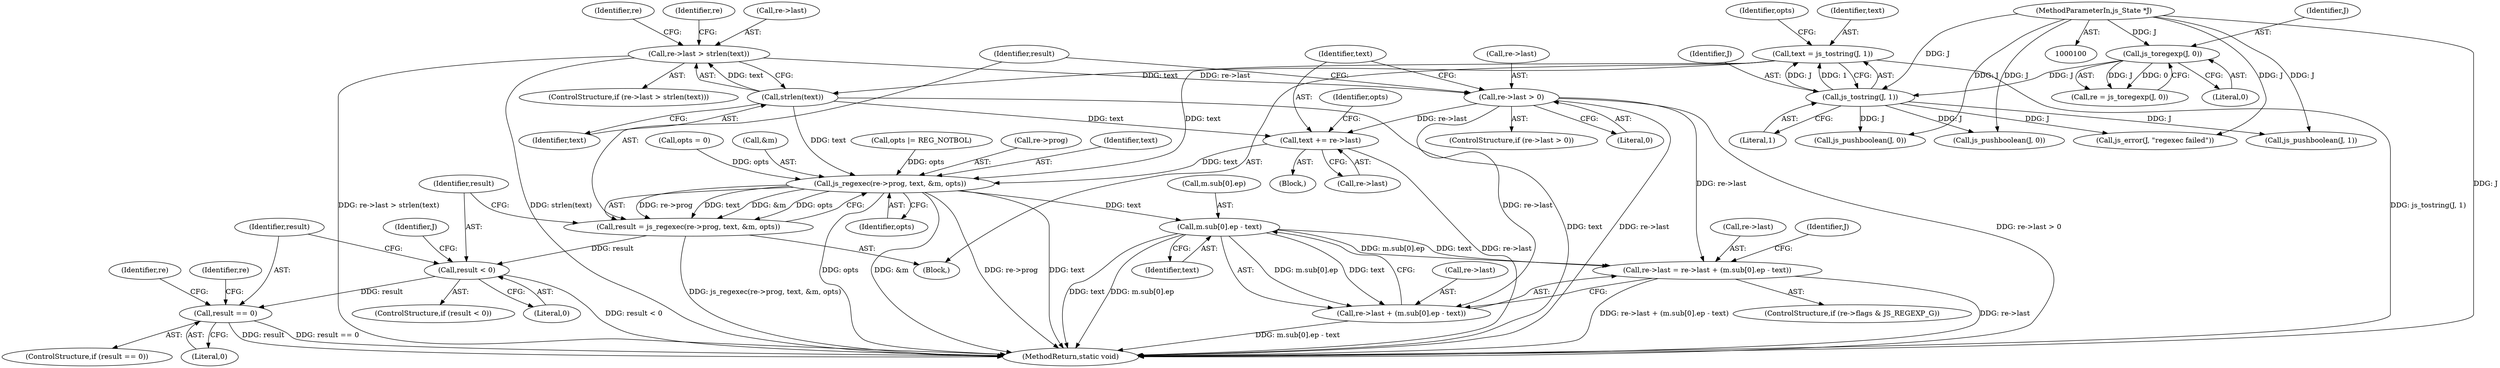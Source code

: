 digraph "0_mujs_00d4606c3baf813b7b1c176823b2729bf51002a2@API" {
"1000129" [label="(Call,re->last > strlen(text))"];
"1000133" [label="(Call,strlen(text))"];
"1000113" [label="(Call,text = js_tostring(J, 1))"];
"1000115" [label="(Call,js_tostring(J, 1))"];
"1000110" [label="(Call,js_toregexp(J, 0))"];
"1000101" [label="(MethodParameterIn,js_State *J)"];
"1000146" [label="(Call,re->last > 0)"];
"1000152" [label="(Call,text += re->last)"];
"1000162" [label="(Call,js_regexec(re->prog, text, &m, opts))"];
"1000160" [label="(Call,result = js_regexec(re->prog, text, &m, opts))"];
"1000171" [label="(Call,result < 0)"];
"1000178" [label="(Call,result == 0)"];
"1000196" [label="(Call,m.sub[0].ep - text)"];
"1000188" [label="(Call,re->last = re->last + (m.sub[0].ep - text))"];
"1000192" [label="(Call,re->last + (m.sub[0].ep - text))"];
"1000130" [label="(Call,re->last)"];
"1000113" [label="(Call,text = js_tostring(J, 1))"];
"1000146" [label="(Call,re->last > 0)"];
"1000145" [label="(ControlStructure,if (re->last > 0))"];
"1000192" [label="(Call,re->last + (m.sub[0].ep - text))"];
"1000172" [label="(Identifier,result)"];
"1000185" [label="(Identifier,re)"];
"1000193" [label="(Call,re->last)"];
"1000115" [label="(Call,js_tostring(J, 1))"];
"1000119" [label="(Identifier,opts)"];
"1000212" [label="(Identifier,re)"];
"1000161" [label="(Identifier,result)"];
"1000189" [label="(Call,re->last)"];
"1000170" [label="(ControlStructure,if (result < 0))"];
"1000150" [label="(Literal,0)"];
"1000175" [label="(Identifier,J)"];
"1000206" [label="(Identifier,J)"];
"1000197" [label="(Call,m.sub[0].ep)"];
"1000163" [label="(Call,re->prog)"];
"1000204" [label="(Identifier,text)"];
"1000162" [label="(Call,js_regexec(re->prog, text, &m, opts))"];
"1000177" [label="(ControlStructure,if (result == 0))"];
"1000152" [label="(Call,text += re->last)"];
"1000114" [label="(Identifier,text)"];
"1000147" [label="(Call,re->last)"];
"1000166" [label="(Identifier,text)"];
"1000116" [label="(Identifier,J)"];
"1000134" [label="(Identifier,text)"];
"1000180" [label="(Literal,0)"];
"1000118" [label="(Call,opts = 0)"];
"1000148" [label="(Identifier,re)"];
"1000167" [label="(Call,&m)"];
"1000138" [label="(Identifier,re)"];
"1000111" [label="(Identifier,J)"];
"1000117" [label="(Literal,1)"];
"1000108" [label="(Call,re = js_toregexp(J, 0))"];
"1000196" [label="(Call,m.sub[0].ep - text)"];
"1000174" [label="(Call,js_error(J, \"regexec failed\"))"];
"1000178" [label="(Call,result == 0)"];
"1000220" [label="(Call,js_pushboolean(J, 0))"];
"1000223" [label="(MethodReturn,static void)"];
"1000128" [label="(ControlStructure,if (re->last > strlen(text)))"];
"1000157" [label="(Call,opts |= REG_NOTBOL)"];
"1000188" [label="(Call,re->last = re->last + (m.sub[0].ep - text))"];
"1000112" [label="(Literal,0)"];
"1000158" [label="(Identifier,opts)"];
"1000169" [label="(Identifier,opts)"];
"1000153" [label="(Identifier,text)"];
"1000171" [label="(Call,result < 0)"];
"1000101" [label="(MethodParameterIn,js_State *J)"];
"1000173" [label="(Literal,0)"];
"1000151" [label="(Block,)"];
"1000110" [label="(Call,js_toregexp(J, 0))"];
"1000205" [label="(Call,js_pushboolean(J, 1))"];
"1000141" [label="(Call,js_pushboolean(J, 0))"];
"1000179" [label="(Identifier,result)"];
"1000129" [label="(Call,re->last > strlen(text))"];
"1000133" [label="(Call,strlen(text))"];
"1000154" [label="(Call,re->last)"];
"1000160" [label="(Call,result = js_regexec(re->prog, text, &m, opts))"];
"1000102" [label="(Block,)"];
"1000182" [label="(ControlStructure,if (re->flags & JS_REGEXP_G))"];
"1000129" -> "1000128"  [label="AST: "];
"1000129" -> "1000133"  [label="CFG: "];
"1000130" -> "1000129"  [label="AST: "];
"1000133" -> "1000129"  [label="AST: "];
"1000138" -> "1000129"  [label="CFG: "];
"1000148" -> "1000129"  [label="CFG: "];
"1000129" -> "1000223"  [label="DDG: strlen(text)"];
"1000129" -> "1000223"  [label="DDG: re->last > strlen(text)"];
"1000133" -> "1000129"  [label="DDG: text"];
"1000129" -> "1000146"  [label="DDG: re->last"];
"1000133" -> "1000134"  [label="CFG: "];
"1000134" -> "1000133"  [label="AST: "];
"1000133" -> "1000223"  [label="DDG: text"];
"1000113" -> "1000133"  [label="DDG: text"];
"1000133" -> "1000152"  [label="DDG: text"];
"1000133" -> "1000162"  [label="DDG: text"];
"1000113" -> "1000102"  [label="AST: "];
"1000113" -> "1000115"  [label="CFG: "];
"1000114" -> "1000113"  [label="AST: "];
"1000115" -> "1000113"  [label="AST: "];
"1000119" -> "1000113"  [label="CFG: "];
"1000113" -> "1000223"  [label="DDG: js_tostring(J, 1)"];
"1000115" -> "1000113"  [label="DDG: J"];
"1000115" -> "1000113"  [label="DDG: 1"];
"1000113" -> "1000162"  [label="DDG: text"];
"1000115" -> "1000117"  [label="CFG: "];
"1000116" -> "1000115"  [label="AST: "];
"1000117" -> "1000115"  [label="AST: "];
"1000110" -> "1000115"  [label="DDG: J"];
"1000101" -> "1000115"  [label="DDG: J"];
"1000115" -> "1000141"  [label="DDG: J"];
"1000115" -> "1000174"  [label="DDG: J"];
"1000115" -> "1000205"  [label="DDG: J"];
"1000115" -> "1000220"  [label="DDG: J"];
"1000110" -> "1000108"  [label="AST: "];
"1000110" -> "1000112"  [label="CFG: "];
"1000111" -> "1000110"  [label="AST: "];
"1000112" -> "1000110"  [label="AST: "];
"1000108" -> "1000110"  [label="CFG: "];
"1000110" -> "1000108"  [label="DDG: J"];
"1000110" -> "1000108"  [label="DDG: 0"];
"1000101" -> "1000110"  [label="DDG: J"];
"1000101" -> "1000100"  [label="AST: "];
"1000101" -> "1000223"  [label="DDG: J"];
"1000101" -> "1000141"  [label="DDG: J"];
"1000101" -> "1000174"  [label="DDG: J"];
"1000101" -> "1000205"  [label="DDG: J"];
"1000101" -> "1000220"  [label="DDG: J"];
"1000146" -> "1000145"  [label="AST: "];
"1000146" -> "1000150"  [label="CFG: "];
"1000147" -> "1000146"  [label="AST: "];
"1000150" -> "1000146"  [label="AST: "];
"1000153" -> "1000146"  [label="CFG: "];
"1000161" -> "1000146"  [label="CFG: "];
"1000146" -> "1000223"  [label="DDG: re->last > 0"];
"1000146" -> "1000223"  [label="DDG: re->last"];
"1000146" -> "1000152"  [label="DDG: re->last"];
"1000146" -> "1000188"  [label="DDG: re->last"];
"1000146" -> "1000192"  [label="DDG: re->last"];
"1000152" -> "1000151"  [label="AST: "];
"1000152" -> "1000154"  [label="CFG: "];
"1000153" -> "1000152"  [label="AST: "];
"1000154" -> "1000152"  [label="AST: "];
"1000158" -> "1000152"  [label="CFG: "];
"1000152" -> "1000223"  [label="DDG: re->last"];
"1000152" -> "1000162"  [label="DDG: text"];
"1000162" -> "1000160"  [label="AST: "];
"1000162" -> "1000169"  [label="CFG: "];
"1000163" -> "1000162"  [label="AST: "];
"1000166" -> "1000162"  [label="AST: "];
"1000167" -> "1000162"  [label="AST: "];
"1000169" -> "1000162"  [label="AST: "];
"1000160" -> "1000162"  [label="CFG: "];
"1000162" -> "1000223"  [label="DDG: opts"];
"1000162" -> "1000223"  [label="DDG: text"];
"1000162" -> "1000223"  [label="DDG: &m"];
"1000162" -> "1000223"  [label="DDG: re->prog"];
"1000162" -> "1000160"  [label="DDG: re->prog"];
"1000162" -> "1000160"  [label="DDG: text"];
"1000162" -> "1000160"  [label="DDG: &m"];
"1000162" -> "1000160"  [label="DDG: opts"];
"1000157" -> "1000162"  [label="DDG: opts"];
"1000118" -> "1000162"  [label="DDG: opts"];
"1000162" -> "1000196"  [label="DDG: text"];
"1000160" -> "1000102"  [label="AST: "];
"1000161" -> "1000160"  [label="AST: "];
"1000172" -> "1000160"  [label="CFG: "];
"1000160" -> "1000223"  [label="DDG: js_regexec(re->prog, text, &m, opts)"];
"1000160" -> "1000171"  [label="DDG: result"];
"1000171" -> "1000170"  [label="AST: "];
"1000171" -> "1000173"  [label="CFG: "];
"1000172" -> "1000171"  [label="AST: "];
"1000173" -> "1000171"  [label="AST: "];
"1000175" -> "1000171"  [label="CFG: "];
"1000179" -> "1000171"  [label="CFG: "];
"1000171" -> "1000223"  [label="DDG: result < 0"];
"1000171" -> "1000178"  [label="DDG: result"];
"1000178" -> "1000177"  [label="AST: "];
"1000178" -> "1000180"  [label="CFG: "];
"1000179" -> "1000178"  [label="AST: "];
"1000180" -> "1000178"  [label="AST: "];
"1000185" -> "1000178"  [label="CFG: "];
"1000212" -> "1000178"  [label="CFG: "];
"1000178" -> "1000223"  [label="DDG: result"];
"1000178" -> "1000223"  [label="DDG: result == 0"];
"1000196" -> "1000192"  [label="AST: "];
"1000196" -> "1000204"  [label="CFG: "];
"1000197" -> "1000196"  [label="AST: "];
"1000204" -> "1000196"  [label="AST: "];
"1000192" -> "1000196"  [label="CFG: "];
"1000196" -> "1000223"  [label="DDG: m.sub[0].ep"];
"1000196" -> "1000223"  [label="DDG: text"];
"1000196" -> "1000188"  [label="DDG: m.sub[0].ep"];
"1000196" -> "1000188"  [label="DDG: text"];
"1000196" -> "1000192"  [label="DDG: m.sub[0].ep"];
"1000196" -> "1000192"  [label="DDG: text"];
"1000188" -> "1000182"  [label="AST: "];
"1000188" -> "1000192"  [label="CFG: "];
"1000189" -> "1000188"  [label="AST: "];
"1000192" -> "1000188"  [label="AST: "];
"1000206" -> "1000188"  [label="CFG: "];
"1000188" -> "1000223"  [label="DDG: re->last"];
"1000188" -> "1000223"  [label="DDG: re->last + (m.sub[0].ep - text)"];
"1000193" -> "1000192"  [label="AST: "];
"1000192" -> "1000223"  [label="DDG: m.sub[0].ep - text"];
}
